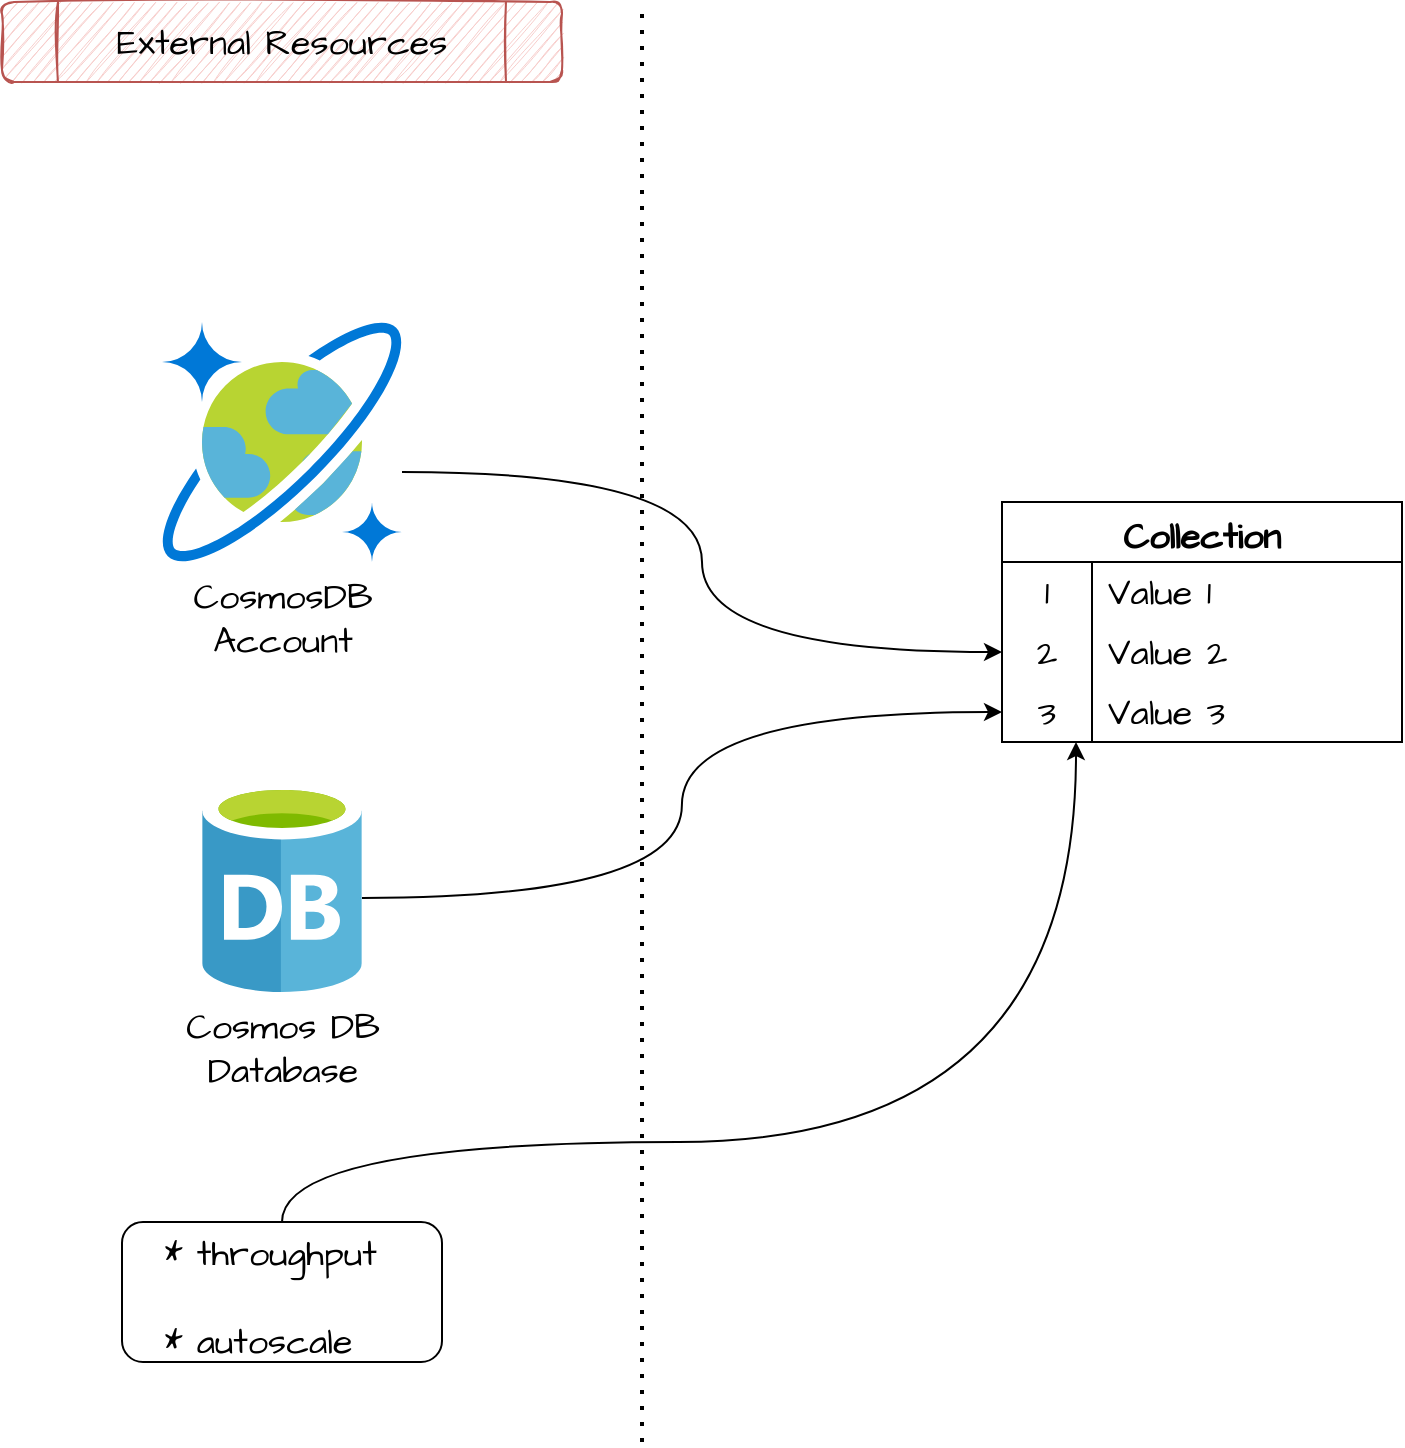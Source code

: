 <mxfile version="18.0.1" type="device"><diagram id="ArKqH_pPMN16gDMSGU3m" name="Page-1"><mxGraphModel dx="1106" dy="852" grid="1" gridSize="10" guides="1" tooltips="1" connect="1" arrows="1" fold="1" page="1" pageScale="1" pageWidth="827" pageHeight="1169" math="0" shadow="0"><root><mxCell id="0"/><mxCell id="1" parent="0"/><mxCell id="l05hmiN91aP_i33sYCR1-13" style="edgeStyle=orthogonalEdgeStyle;curved=1;rounded=0;orthogonalLoop=1;jettySize=auto;html=1;entryX=0;entryY=0.5;entryDx=0;entryDy=0;fontFamily=Architects Daughter;fontSource=https%3A%2F%2Ffonts.googleapis.com%2Fcss%3Ffamily%3DArchitects%2BDaughter;fontSize=18;exitX=1;exitY=0.625;exitDx=0;exitDy=0;exitPerimeter=0;" edge="1" parent="1" source="DOS7CWorLfeVmID9HikK-2" target="l05hmiN91aP_i33sYCR1-6"><mxGeometry relative="1" as="geometry"/></mxCell><mxCell id="DOS7CWorLfeVmID9HikK-2" value="CosmosDB &lt;br&gt;Account" style="sketch=0;aspect=fixed;html=1;points=[];align=center;image;fontSize=18;image=img/lib/mscae/CosmosDB.svg;fontFamily=Architects Daughter;fontSource=https%3A%2F%2Ffonts.googleapis.com%2Fcss%3Ffamily%3DArchitects%2BDaughter;" parent="1" vertex="1"><mxGeometry x="120" y="240" width="120" height="120" as="geometry"/></mxCell><mxCell id="DOS7CWorLfeVmID9HikK-3" value="" style="endArrow=none;dashed=1;html=1;dashPattern=1 3;strokeWidth=2;rounded=0;" parent="1" edge="1"><mxGeometry width="50" height="50" relative="1" as="geometry"><mxPoint x="360" y="800" as="sourcePoint"/><mxPoint x="360" y="80" as="targetPoint"/></mxGeometry></mxCell><mxCell id="y1iaXILf1CiR3W7cha_C-4" value="External Resources" style="shape=process;whiteSpace=wrap;html=1;backgroundOutline=1;shadow=0;rounded=1;fillColor=#f8cecc;strokeColor=#b85450;sketch=1;fontFamily=Architects Daughter;fontSource=https%3A%2F%2Ffonts.googleapis.com%2Fcss%3Ffamily%3DArchitects%2BDaughter;fontSize=18;" parent="1" vertex="1"><mxGeometry x="40" y="80" width="280" height="40" as="geometry"/></mxCell><mxCell id="l05hmiN91aP_i33sYCR1-14" style="edgeStyle=orthogonalEdgeStyle;curved=1;rounded=0;orthogonalLoop=1;jettySize=auto;html=1;entryX=0;entryY=0.5;entryDx=0;entryDy=0;fontFamily=Architects Daughter;fontSource=https%3A%2F%2Ffonts.googleapis.com%2Fcss%3Ffamily%3DArchitects%2BDaughter;fontSize=18;exitX=1.001;exitY=0.552;exitDx=0;exitDy=0;exitPerimeter=0;" edge="1" parent="1" source="UswPCJe6e3ooSKU1a3Y4-3" target="l05hmiN91aP_i33sYCR1-9"><mxGeometry relative="1" as="geometry"/></mxCell><mxCell id="UswPCJe6e3ooSKU1a3Y4-3" value="Cosmos DB&lt;br&gt;Database" style="sketch=0;aspect=fixed;html=1;points=[];align=center;image;fontSize=18;image=img/lib/mscae/Database_General.svg;fontFamily=Architects Daughter;fontSource=https%3A%2F%2Ffonts.googleapis.com%2Fcss%3Ffamily%3DArchitects%2BDaughter;" parent="1" vertex="1"><mxGeometry x="140.1" y="470" width="79.8" height="105" as="geometry"/></mxCell><mxCell id="l05hmiN91aP_i33sYCR1-2" value="Collection" style="shape=table;startSize=30;container=1;collapsible=0;childLayout=tableLayout;fixedRows=1;rowLines=0;fontStyle=1;fontFamily=Architects Daughter;fontSource=https%3A%2F%2Ffonts.googleapis.com%2Fcss%3Ffamily%3DArchitects%2BDaughter;fontSize=18;" vertex="1" parent="1"><mxGeometry x="540" y="330" width="200" height="120" as="geometry"/></mxCell><mxCell id="l05hmiN91aP_i33sYCR1-3" value="" style="shape=tableRow;horizontal=0;startSize=0;swimlaneHead=0;swimlaneBody=0;top=0;left=0;bottom=0;right=0;collapsible=0;dropTarget=0;fillColor=none;points=[[0,0.5],[1,0.5]];portConstraint=eastwest;fontFamily=Architects Daughter;fontSource=https%3A%2F%2Ffonts.googleapis.com%2Fcss%3Ffamily%3DArchitects%2BDaughter;fontSize=18;" vertex="1" parent="l05hmiN91aP_i33sYCR1-2"><mxGeometry y="30" width="200" height="30" as="geometry"/></mxCell><mxCell id="l05hmiN91aP_i33sYCR1-4" value="1" style="shape=partialRectangle;html=1;whiteSpace=wrap;connectable=0;fillColor=none;top=0;left=0;bottom=0;right=0;overflow=hidden;pointerEvents=1;fontFamily=Architects Daughter;fontSource=https%3A%2F%2Ffonts.googleapis.com%2Fcss%3Ffamily%3DArchitects%2BDaughter;fontSize=18;" vertex="1" parent="l05hmiN91aP_i33sYCR1-3"><mxGeometry width="45" height="30" as="geometry"><mxRectangle width="45" height="30" as="alternateBounds"/></mxGeometry></mxCell><mxCell id="l05hmiN91aP_i33sYCR1-5" value="Value 1" style="shape=partialRectangle;html=1;whiteSpace=wrap;connectable=0;fillColor=none;top=0;left=0;bottom=0;right=0;align=left;spacingLeft=6;overflow=hidden;fontFamily=Architects Daughter;fontSource=https%3A%2F%2Ffonts.googleapis.com%2Fcss%3Ffamily%3DArchitects%2BDaughter;fontSize=18;" vertex="1" parent="l05hmiN91aP_i33sYCR1-3"><mxGeometry x="45" width="155" height="30" as="geometry"><mxRectangle width="155" height="30" as="alternateBounds"/></mxGeometry></mxCell><mxCell id="l05hmiN91aP_i33sYCR1-6" value="" style="shape=tableRow;horizontal=0;startSize=0;swimlaneHead=0;swimlaneBody=0;top=0;left=0;bottom=0;right=0;collapsible=0;dropTarget=0;fillColor=none;points=[[0,0.5],[1,0.5]];portConstraint=eastwest;fontFamily=Architects Daughter;fontSource=https%3A%2F%2Ffonts.googleapis.com%2Fcss%3Ffamily%3DArchitects%2BDaughter;fontSize=18;" vertex="1" parent="l05hmiN91aP_i33sYCR1-2"><mxGeometry y="60" width="200" height="30" as="geometry"/></mxCell><mxCell id="l05hmiN91aP_i33sYCR1-7" value="2" style="shape=partialRectangle;html=1;whiteSpace=wrap;connectable=0;fillColor=none;top=0;left=0;bottom=0;right=0;overflow=hidden;fontFamily=Architects Daughter;fontSource=https%3A%2F%2Ffonts.googleapis.com%2Fcss%3Ffamily%3DArchitects%2BDaughter;fontSize=18;" vertex="1" parent="l05hmiN91aP_i33sYCR1-6"><mxGeometry width="45" height="30" as="geometry"><mxRectangle width="45" height="30" as="alternateBounds"/></mxGeometry></mxCell><mxCell id="l05hmiN91aP_i33sYCR1-8" value="Value 2" style="shape=partialRectangle;html=1;whiteSpace=wrap;connectable=0;fillColor=none;top=0;left=0;bottom=0;right=0;align=left;spacingLeft=6;overflow=hidden;fontFamily=Architects Daughter;fontSource=https%3A%2F%2Ffonts.googleapis.com%2Fcss%3Ffamily%3DArchitects%2BDaughter;fontSize=18;" vertex="1" parent="l05hmiN91aP_i33sYCR1-6"><mxGeometry x="45" width="155" height="30" as="geometry"><mxRectangle width="155" height="30" as="alternateBounds"/></mxGeometry></mxCell><mxCell id="l05hmiN91aP_i33sYCR1-9" value="" style="shape=tableRow;horizontal=0;startSize=0;swimlaneHead=0;swimlaneBody=0;top=0;left=0;bottom=0;right=0;collapsible=0;dropTarget=0;fillColor=none;points=[[0,0.5],[1,0.5]];portConstraint=eastwest;fontFamily=Architects Daughter;fontSource=https%3A%2F%2Ffonts.googleapis.com%2Fcss%3Ffamily%3DArchitects%2BDaughter;fontSize=18;" vertex="1" parent="l05hmiN91aP_i33sYCR1-2"><mxGeometry y="90" width="200" height="30" as="geometry"/></mxCell><mxCell id="l05hmiN91aP_i33sYCR1-10" value="3" style="shape=partialRectangle;html=1;whiteSpace=wrap;connectable=0;fillColor=none;top=0;left=0;bottom=0;right=0;overflow=hidden;fontFamily=Architects Daughter;fontSource=https%3A%2F%2Ffonts.googleapis.com%2Fcss%3Ffamily%3DArchitects%2BDaughter;fontSize=18;" vertex="1" parent="l05hmiN91aP_i33sYCR1-9"><mxGeometry width="45" height="30" as="geometry"><mxRectangle width="45" height="30" as="alternateBounds"/></mxGeometry></mxCell><mxCell id="l05hmiN91aP_i33sYCR1-11" value="Value 3" style="shape=partialRectangle;html=1;whiteSpace=wrap;connectable=0;fillColor=none;top=0;left=0;bottom=0;right=0;align=left;spacingLeft=6;overflow=hidden;fontFamily=Architects Daughter;fontSource=https%3A%2F%2Ffonts.googleapis.com%2Fcss%3Ffamily%3DArchitects%2BDaughter;fontSize=18;" vertex="1" parent="l05hmiN91aP_i33sYCR1-9"><mxGeometry x="45" width="155" height="30" as="geometry"><mxRectangle width="155" height="30" as="alternateBounds"/></mxGeometry></mxCell><mxCell id="l05hmiN91aP_i33sYCR1-17" value="" style="group" vertex="1" connectable="0" parent="1"><mxGeometry x="100" y="690" width="160" height="80" as="geometry"/></mxCell><mxCell id="l05hmiN91aP_i33sYCR1-16" value="" style="rounded=1;whiteSpace=wrap;html=1;fontFamily=Architects Daughter;fontSource=https%3A%2F%2Ffonts.googleapis.com%2Fcss%3Ffamily%3DArchitects%2BDaughter;fontSize=18;" vertex="1" parent="l05hmiN91aP_i33sYCR1-17"><mxGeometry width="160" height="70" as="geometry"/></mxCell><mxCell id="l05hmiN91aP_i33sYCR1-15" value="* throughput&#10;&#10;* autoscale&#10;" style="text;strokeColor=none;fillColor=none;align=left;verticalAlign=middle;spacingLeft=4;spacingRight=4;overflow=hidden;points=[[0,0.5],[1,0.5]];portConstraint=eastwest;rotatable=0;fontFamily=Architects Daughter;fontSource=https%3A%2F%2Ffonts.googleapis.com%2Fcss%3Ffamily%3DArchitects%2BDaughter;fontSize=18;" vertex="1" parent="l05hmiN91aP_i33sYCR1-17"><mxGeometry x="15" y="2.56" width="130" height="73.44" as="geometry"/></mxCell><mxCell id="l05hmiN91aP_i33sYCR1-18" style="edgeStyle=orthogonalEdgeStyle;curved=1;rounded=0;orthogonalLoop=1;jettySize=auto;html=1;entryX=0.185;entryY=1;entryDx=0;entryDy=0;entryPerimeter=0;fontFamily=Architects Daughter;fontSource=https%3A%2F%2Ffonts.googleapis.com%2Fcss%3Ffamily%3DArchitects%2BDaughter;fontSize=18;" edge="1" parent="1" source="l05hmiN91aP_i33sYCR1-16" target="l05hmiN91aP_i33sYCR1-9"><mxGeometry relative="1" as="geometry"><Array as="points"><mxPoint x="180" y="650"/><mxPoint x="577" y="650"/></Array></mxGeometry></mxCell></root></mxGraphModel></diagram></mxfile>